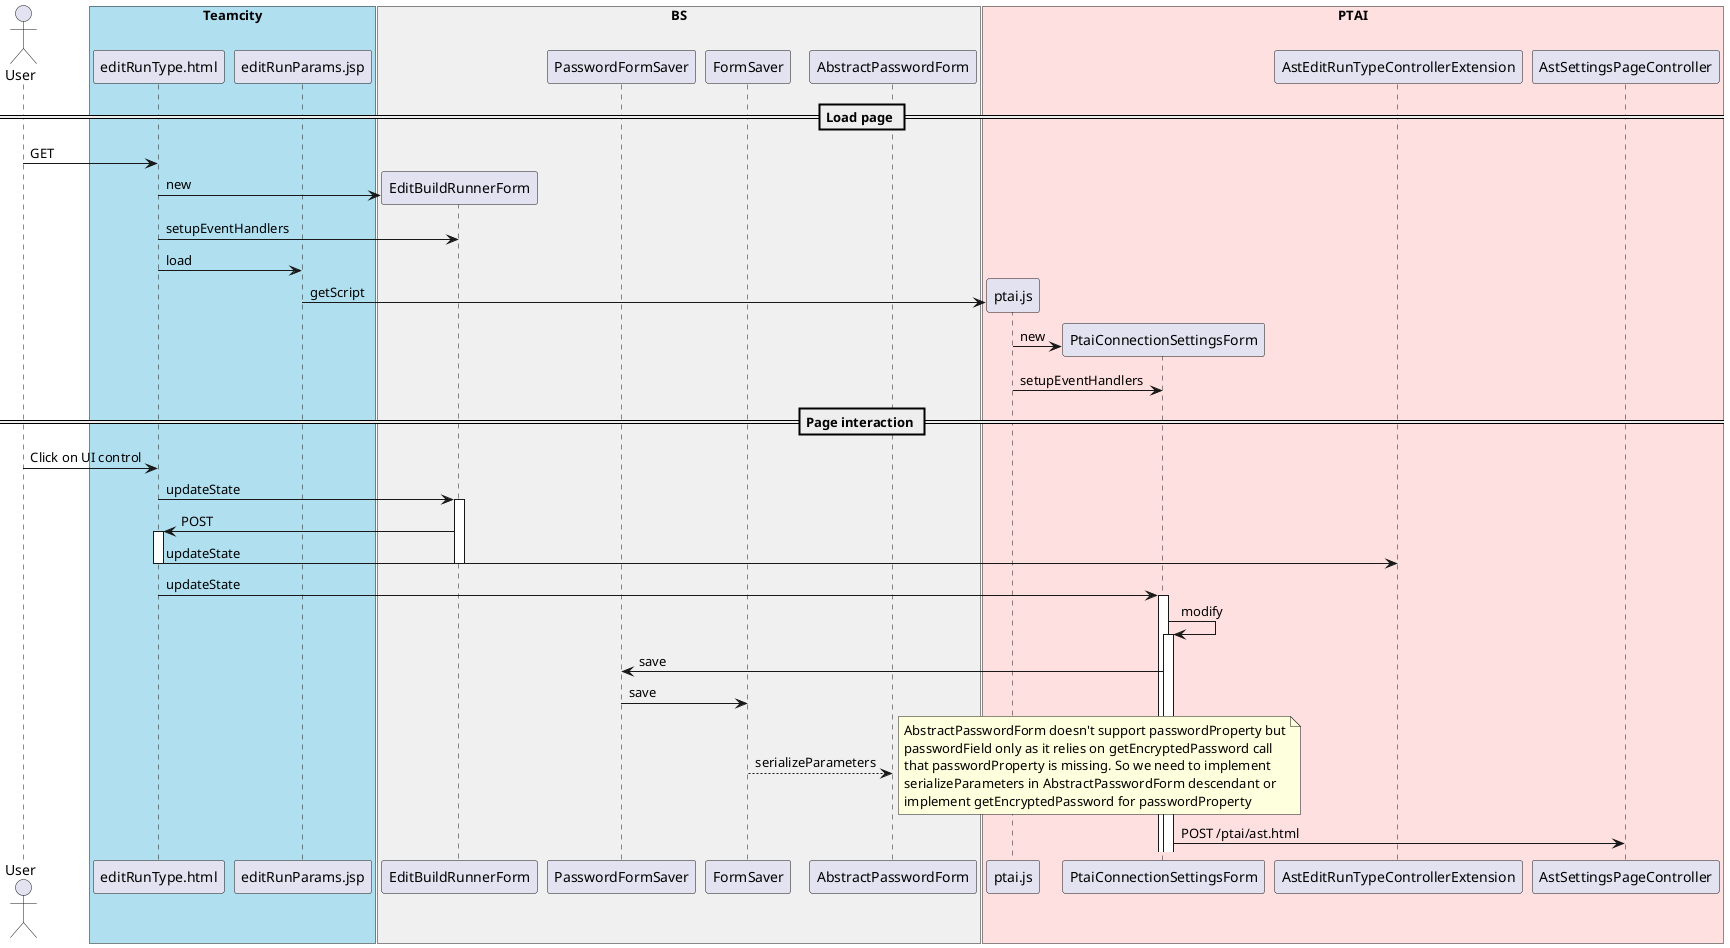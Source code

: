 @startuml
actor User
box "Teamcity" #B0E0F0
participant editRunType.html
participant editRunParams.jsp
end box
box "BS" #F0F0F0
participant EditBuildRunnerForm
participant PasswordFormSaver
participant FormSaver
participant AbstractPasswordForm
end box
box "PTAI" #FFE0E0
participant ptai.js
participant PtaiConnectionSettingsForm
participant AstEditRunTypeControllerExtension
participant AstSettingsPageController
end box
== Load page ==
User -> editRunType.html: GET
create EditBuildRunnerForm
editRunType.html -> EditBuildRunnerForm: new
editRunType.html -> EditBuildRunnerForm: setupEventHandlers
editRunType.html -> editRunParams.jsp: load
create ptai.js
editRunParams.jsp -> ptai.js: getScript
create PtaiConnectionSettingsForm
ptai.js -> PtaiConnectionSettingsForm : new
ptai.js -> PtaiConnectionSettingsForm : setupEventHandlers
== Page interaction ==
User -> editRunType.html: Click on UI control

editRunType.html -> EditBuildRunnerForm: updateState
activate EditBuildRunnerForm
EditBuildRunnerForm -> editRunType.html: POST
activate editRunType.html
editRunType.html -> AstEditRunTypeControllerExtension: updateState
deactivate editRunType.html
deactivate EditBuildRunnerForm

editRunType.html -> PtaiConnectionSettingsForm: updateState
activate PtaiConnectionSettingsForm
PtaiConnectionSettingsForm -> PtaiConnectionSettingsForm: modify
activate PtaiConnectionSettingsForm
PtaiConnectionSettingsForm -> PasswordFormSaver : save
PasswordFormSaver -> FormSaver : save
FormSaver --> AbstractPasswordForm : serializeParameters
note right
AbstractPasswordForm doesn't support passwordProperty but
passwordField only as it relies on getEncryptedPassword call
that passwordProperty is missing. So we need to implement
serializeParameters in AbstractPasswordForm descendant or
implement getEncryptedPassword for passwordProperty
end note
PtaiConnectionSettingsForm -> AstSettingsPageController: POST /ptai/ast.html


@enduml